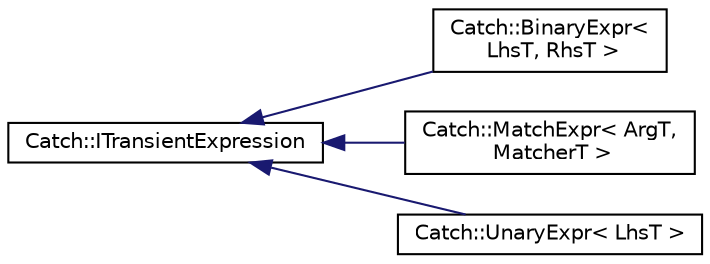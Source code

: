 digraph "Graphical Class Hierarchy"
{
  edge [fontname="Helvetica",fontsize="10",labelfontname="Helvetica",labelfontsize="10"];
  node [fontname="Helvetica",fontsize="10",shape=record];
  rankdir="LR";
  Node1 [label="Catch::ITransientExpression",height=0.2,width=0.4,color="black", fillcolor="white", style="filled",URL="$struct_catch_1_1_i_transient_expression.html"];
  Node1 -> Node2 [dir="back",color="midnightblue",fontsize="10",style="solid",fontname="Helvetica"];
  Node2 [label="Catch::BinaryExpr\<\l LhsT, RhsT \>",height=0.2,width=0.4,color="black", fillcolor="white", style="filled",URL="$class_catch_1_1_binary_expr.html"];
  Node1 -> Node3 [dir="back",color="midnightblue",fontsize="10",style="solid",fontname="Helvetica"];
  Node3 [label="Catch::MatchExpr\< ArgT,\l MatcherT \>",height=0.2,width=0.4,color="black", fillcolor="white", style="filled",URL="$class_catch_1_1_match_expr.html"];
  Node1 -> Node4 [dir="back",color="midnightblue",fontsize="10",style="solid",fontname="Helvetica"];
  Node4 [label="Catch::UnaryExpr\< LhsT \>",height=0.2,width=0.4,color="black", fillcolor="white", style="filled",URL="$class_catch_1_1_unary_expr.html"];
}
